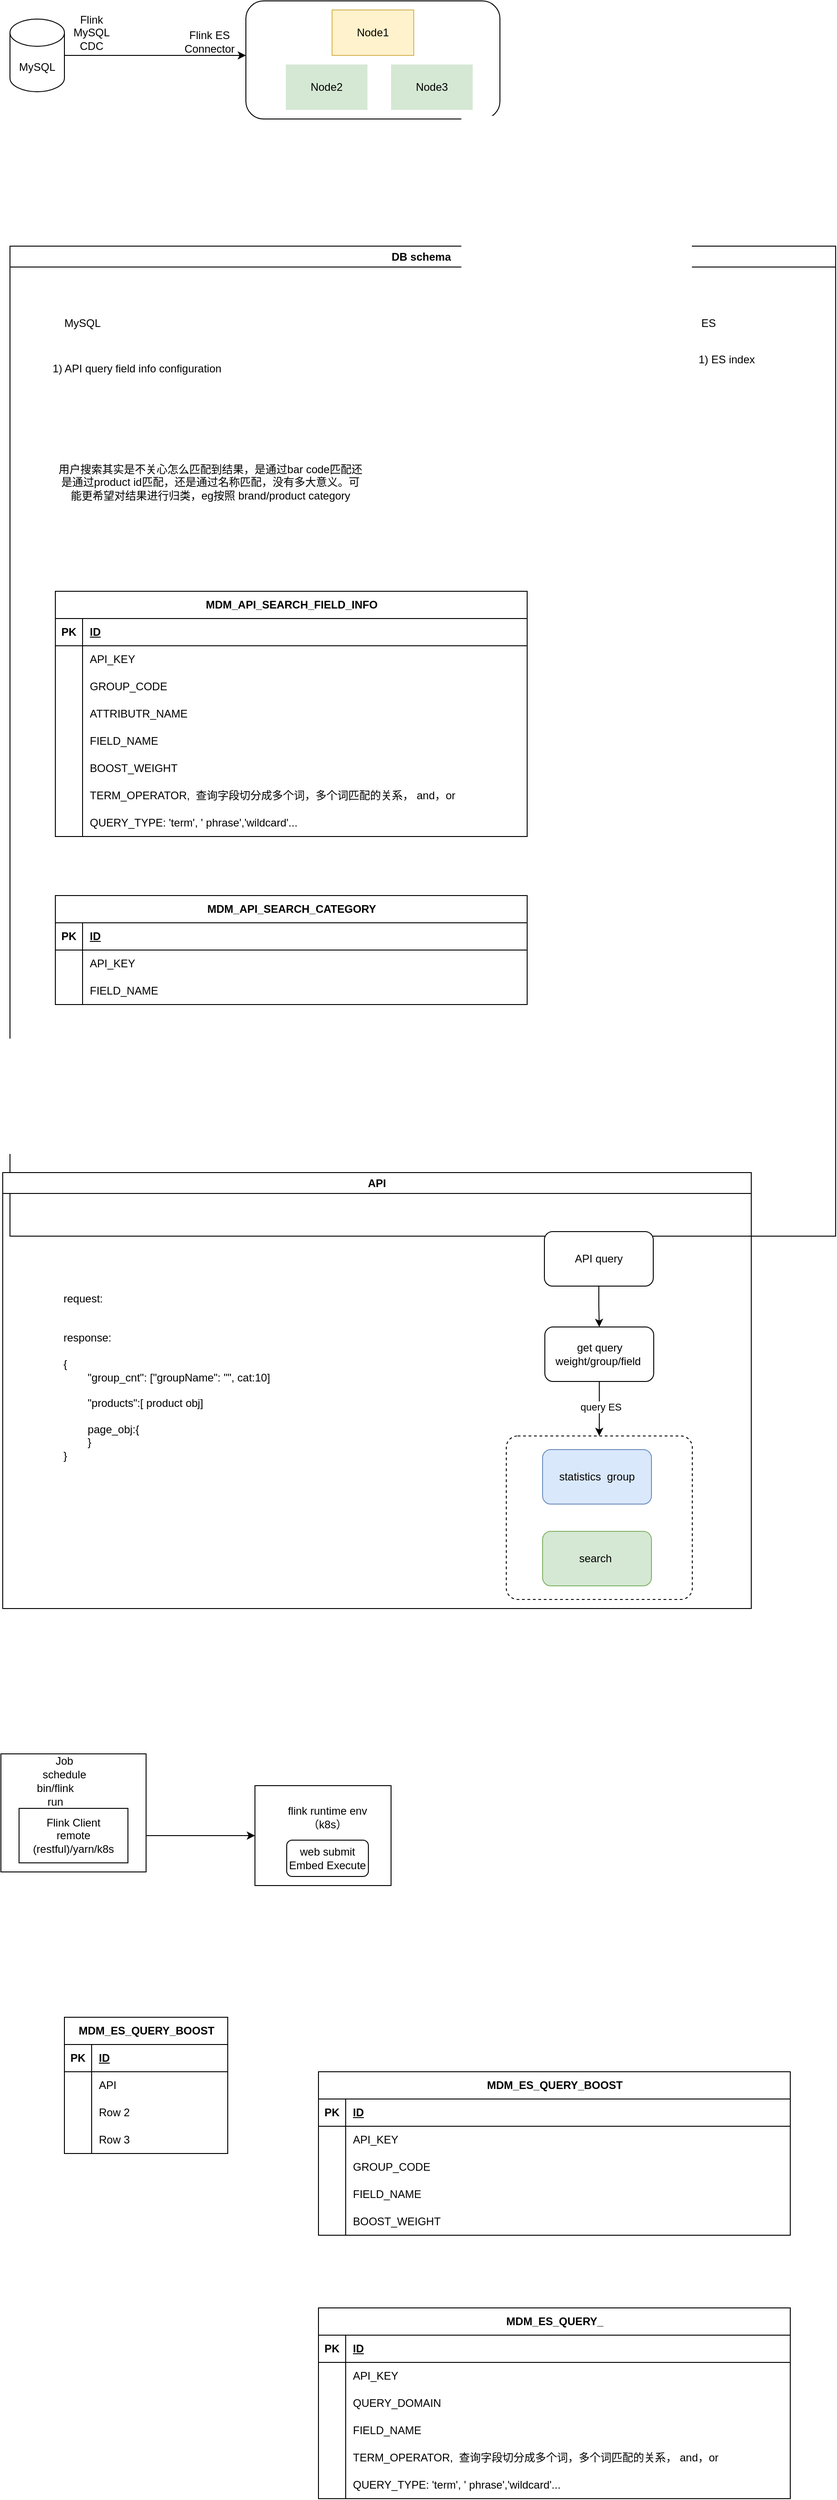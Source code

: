 <mxfile version="22.1.16" type="github">
  <diagram id="C5RBs43oDa-KdzZeNtuy" name="Page-1">
    <mxGraphModel dx="1026" dy="1953" grid="1" gridSize="10" guides="1" tooltips="1" connect="1" arrows="1" fold="1" page="1" pageScale="1" pageWidth="827" pageHeight="1169" math="0" shadow="0">
      <root>
        <mxCell id="WIyWlLk6GJQsqaUBKTNV-0" />
        <mxCell id="WIyWlLk6GJQsqaUBKTNV-1" parent="WIyWlLk6GJQsqaUBKTNV-0" />
        <mxCell id="gaQpJ8RURVUWGQbeZxwf-3" value="" style="edgeStyle=orthogonalEdgeStyle;rounded=0;orthogonalLoop=1;jettySize=auto;html=1;" parent="WIyWlLk6GJQsqaUBKTNV-1" source="gaQpJ8RURVUWGQbeZxwf-1" edge="1">
          <mxGeometry relative="1" as="geometry">
            <mxPoint x="270" y="-30" as="targetPoint" />
          </mxGeometry>
        </mxCell>
        <mxCell id="gaQpJ8RURVUWGQbeZxwf-1" value="MySQL" style="shape=cylinder3;whiteSpace=wrap;html=1;boundedLbl=1;backgroundOutline=1;size=15;" parent="WIyWlLk6GJQsqaUBKTNV-1" vertex="1">
          <mxGeometry x="10" y="-70" width="60" height="80" as="geometry" />
        </mxCell>
        <mxCell id="gaQpJ8RURVUWGQbeZxwf-4" value="Flink MySQL CDC" style="text;html=1;strokeColor=none;fillColor=none;align=center;verticalAlign=middle;whiteSpace=wrap;rounded=0;" parent="WIyWlLk6GJQsqaUBKTNV-1" vertex="1">
          <mxGeometry x="70" y="-70" width="60" height="30" as="geometry" />
        </mxCell>
        <mxCell id="gaQpJ8RURVUWGQbeZxwf-5" value="DB schema&amp;nbsp;" style="swimlane;whiteSpace=wrap;html=1;" parent="WIyWlLk6GJQsqaUBKTNV-1" vertex="1">
          <mxGeometry x="10" y="180" width="910" height="1090" as="geometry" />
        </mxCell>
        <mxCell id="gaQpJ8RURVUWGQbeZxwf-6" value="MySQL" style="text;html=1;strokeColor=none;fillColor=none;align=center;verticalAlign=middle;whiteSpace=wrap;rounded=0;" parent="gaQpJ8RURVUWGQbeZxwf-5" vertex="1">
          <mxGeometry x="50" y="70" width="60" height="30" as="geometry" />
        </mxCell>
        <mxCell id="gaQpJ8RURVUWGQbeZxwf-7" value="ES" style="text;html=1;strokeColor=none;fillColor=none;align=center;verticalAlign=middle;whiteSpace=wrap;rounded=0;" parent="gaQpJ8RURVUWGQbeZxwf-5" vertex="1">
          <mxGeometry x="740" y="70" width="60" height="30" as="geometry" />
        </mxCell>
        <mxCell id="gaQpJ8RURVUWGQbeZxwf-8" value="1) API query field info configuration" style="text;html=1;strokeColor=none;fillColor=none;align=center;verticalAlign=middle;whiteSpace=wrap;rounded=0;" parent="gaQpJ8RURVUWGQbeZxwf-5" vertex="1">
          <mxGeometry x="40" y="120" width="200" height="30" as="geometry" />
        </mxCell>
        <mxCell id="gaQpJ8RURVUWGQbeZxwf-10" value="MDM_API_SEARCH_FIELD_INFO" style="shape=table;startSize=30;container=1;collapsible=1;childLayout=tableLayout;fixedRows=1;rowLines=0;fontStyle=1;align=center;resizeLast=1;html=1;" parent="gaQpJ8RURVUWGQbeZxwf-5" vertex="1">
          <mxGeometry x="50" y="380" width="520" height="270" as="geometry" />
        </mxCell>
        <mxCell id="gaQpJ8RURVUWGQbeZxwf-11" value="" style="shape=tableRow;horizontal=0;startSize=0;swimlaneHead=0;swimlaneBody=0;fillColor=none;collapsible=0;dropTarget=0;points=[[0,0.5],[1,0.5]];portConstraint=eastwest;top=0;left=0;right=0;bottom=1;" parent="gaQpJ8RURVUWGQbeZxwf-10" vertex="1">
          <mxGeometry y="30" width="520" height="30" as="geometry" />
        </mxCell>
        <mxCell id="gaQpJ8RURVUWGQbeZxwf-12" value="PK" style="shape=partialRectangle;connectable=0;fillColor=none;top=0;left=0;bottom=0;right=0;fontStyle=1;overflow=hidden;whiteSpace=wrap;html=1;" parent="gaQpJ8RURVUWGQbeZxwf-11" vertex="1">
          <mxGeometry width="30" height="30" as="geometry">
            <mxRectangle width="30" height="30" as="alternateBounds" />
          </mxGeometry>
        </mxCell>
        <mxCell id="gaQpJ8RURVUWGQbeZxwf-13" value="ID" style="shape=partialRectangle;connectable=0;fillColor=none;top=0;left=0;bottom=0;right=0;align=left;spacingLeft=6;fontStyle=5;overflow=hidden;whiteSpace=wrap;html=1;" parent="gaQpJ8RURVUWGQbeZxwf-11" vertex="1">
          <mxGeometry x="30" width="490" height="30" as="geometry">
            <mxRectangle width="490" height="30" as="alternateBounds" />
          </mxGeometry>
        </mxCell>
        <mxCell id="gaQpJ8RURVUWGQbeZxwf-14" value="" style="shape=tableRow;horizontal=0;startSize=0;swimlaneHead=0;swimlaneBody=0;fillColor=none;collapsible=0;dropTarget=0;points=[[0,0.5],[1,0.5]];portConstraint=eastwest;top=0;left=0;right=0;bottom=0;" parent="gaQpJ8RURVUWGQbeZxwf-10" vertex="1">
          <mxGeometry y="60" width="520" height="30" as="geometry" />
        </mxCell>
        <mxCell id="gaQpJ8RURVUWGQbeZxwf-15" value="" style="shape=partialRectangle;connectable=0;fillColor=none;top=0;left=0;bottom=0;right=0;editable=1;overflow=hidden;whiteSpace=wrap;html=1;" parent="gaQpJ8RURVUWGQbeZxwf-14" vertex="1">
          <mxGeometry width="30" height="30" as="geometry">
            <mxRectangle width="30" height="30" as="alternateBounds" />
          </mxGeometry>
        </mxCell>
        <mxCell id="gaQpJ8RURVUWGQbeZxwf-16" value="API_KEY" style="shape=partialRectangle;connectable=0;fillColor=none;top=0;left=0;bottom=0;right=0;align=left;spacingLeft=6;overflow=hidden;whiteSpace=wrap;html=1;" parent="gaQpJ8RURVUWGQbeZxwf-14" vertex="1">
          <mxGeometry x="30" width="490" height="30" as="geometry">
            <mxRectangle width="490" height="30" as="alternateBounds" />
          </mxGeometry>
        </mxCell>
        <mxCell id="gaQpJ8RURVUWGQbeZxwf-17" value="" style="shape=tableRow;horizontal=0;startSize=0;swimlaneHead=0;swimlaneBody=0;fillColor=none;collapsible=0;dropTarget=0;points=[[0,0.5],[1,0.5]];portConstraint=eastwest;top=0;left=0;right=0;bottom=0;" parent="gaQpJ8RURVUWGQbeZxwf-10" vertex="1">
          <mxGeometry y="90" width="520" height="30" as="geometry" />
        </mxCell>
        <mxCell id="gaQpJ8RURVUWGQbeZxwf-18" value="" style="shape=partialRectangle;connectable=0;fillColor=none;top=0;left=0;bottom=0;right=0;editable=1;overflow=hidden;whiteSpace=wrap;html=1;" parent="gaQpJ8RURVUWGQbeZxwf-17" vertex="1">
          <mxGeometry width="30" height="30" as="geometry">
            <mxRectangle width="30" height="30" as="alternateBounds" />
          </mxGeometry>
        </mxCell>
        <mxCell id="gaQpJ8RURVUWGQbeZxwf-19" value="GROUP_CODE" style="shape=partialRectangle;connectable=0;fillColor=none;top=0;left=0;bottom=0;right=0;align=left;spacingLeft=6;overflow=hidden;whiteSpace=wrap;html=1;" parent="gaQpJ8RURVUWGQbeZxwf-17" vertex="1">
          <mxGeometry x="30" width="490" height="30" as="geometry">
            <mxRectangle width="490" height="30" as="alternateBounds" />
          </mxGeometry>
        </mxCell>
        <mxCell id="gaQpJ8RURVUWGQbeZxwf-20" value="" style="shape=tableRow;horizontal=0;startSize=0;swimlaneHead=0;swimlaneBody=0;fillColor=none;collapsible=0;dropTarget=0;points=[[0,0.5],[1,0.5]];portConstraint=eastwest;top=0;left=0;right=0;bottom=0;" parent="gaQpJ8RURVUWGQbeZxwf-10" vertex="1">
          <mxGeometry y="120" width="520" height="30" as="geometry" />
        </mxCell>
        <mxCell id="gaQpJ8RURVUWGQbeZxwf-21" value="" style="shape=partialRectangle;connectable=0;fillColor=none;top=0;left=0;bottom=0;right=0;editable=1;overflow=hidden;whiteSpace=wrap;html=1;" parent="gaQpJ8RURVUWGQbeZxwf-20" vertex="1">
          <mxGeometry width="30" height="30" as="geometry">
            <mxRectangle width="30" height="30" as="alternateBounds" />
          </mxGeometry>
        </mxCell>
        <mxCell id="gaQpJ8RURVUWGQbeZxwf-22" value="ATTRIBUTR_NAME" style="shape=partialRectangle;connectable=0;fillColor=none;top=0;left=0;bottom=0;right=0;align=left;spacingLeft=6;overflow=hidden;whiteSpace=wrap;html=1;" parent="gaQpJ8RURVUWGQbeZxwf-20" vertex="1">
          <mxGeometry x="30" width="490" height="30" as="geometry">
            <mxRectangle width="490" height="30" as="alternateBounds" />
          </mxGeometry>
        </mxCell>
        <mxCell id="gaQpJ8RURVUWGQbeZxwf-28" value="" style="shape=tableRow;horizontal=0;startSize=0;swimlaneHead=0;swimlaneBody=0;fillColor=none;collapsible=0;dropTarget=0;points=[[0,0.5],[1,0.5]];portConstraint=eastwest;top=0;left=0;right=0;bottom=0;" parent="gaQpJ8RURVUWGQbeZxwf-10" vertex="1">
          <mxGeometry y="150" width="520" height="30" as="geometry" />
        </mxCell>
        <mxCell id="gaQpJ8RURVUWGQbeZxwf-29" value="" style="shape=partialRectangle;connectable=0;fillColor=none;top=0;left=0;bottom=0;right=0;editable=1;overflow=hidden;whiteSpace=wrap;html=1;" parent="gaQpJ8RURVUWGQbeZxwf-28" vertex="1">
          <mxGeometry width="30" height="30" as="geometry">
            <mxRectangle width="30" height="30" as="alternateBounds" />
          </mxGeometry>
        </mxCell>
        <mxCell id="gaQpJ8RURVUWGQbeZxwf-30" value="FIELD_NAME" style="shape=partialRectangle;connectable=0;fillColor=none;top=0;left=0;bottom=0;right=0;align=left;spacingLeft=6;overflow=hidden;whiteSpace=wrap;html=1;" parent="gaQpJ8RURVUWGQbeZxwf-28" vertex="1">
          <mxGeometry x="30" width="490" height="30" as="geometry">
            <mxRectangle width="490" height="30" as="alternateBounds" />
          </mxGeometry>
        </mxCell>
        <mxCell id="gaQpJ8RURVUWGQbeZxwf-31" value="" style="shape=tableRow;horizontal=0;startSize=0;swimlaneHead=0;swimlaneBody=0;fillColor=none;collapsible=0;dropTarget=0;points=[[0,0.5],[1,0.5]];portConstraint=eastwest;top=0;left=0;right=0;bottom=0;" parent="gaQpJ8RURVUWGQbeZxwf-10" vertex="1">
          <mxGeometry y="180" width="520" height="30" as="geometry" />
        </mxCell>
        <mxCell id="gaQpJ8RURVUWGQbeZxwf-32" value="" style="shape=partialRectangle;connectable=0;fillColor=none;top=0;left=0;bottom=0;right=0;editable=1;overflow=hidden;whiteSpace=wrap;html=1;" parent="gaQpJ8RURVUWGQbeZxwf-31" vertex="1">
          <mxGeometry width="30" height="30" as="geometry">
            <mxRectangle width="30" height="30" as="alternateBounds" />
          </mxGeometry>
        </mxCell>
        <mxCell id="gaQpJ8RURVUWGQbeZxwf-33" value="BOOST_WEIGHT" style="shape=partialRectangle;connectable=0;fillColor=none;top=0;left=0;bottom=0;right=0;align=left;spacingLeft=6;overflow=hidden;whiteSpace=wrap;html=1;" parent="gaQpJ8RURVUWGQbeZxwf-31" vertex="1">
          <mxGeometry x="30" width="490" height="30" as="geometry">
            <mxRectangle width="490" height="30" as="alternateBounds" />
          </mxGeometry>
        </mxCell>
        <mxCell id="gaQpJ8RURVUWGQbeZxwf-34" value="" style="shape=tableRow;horizontal=0;startSize=0;swimlaneHead=0;swimlaneBody=0;fillColor=none;collapsible=0;dropTarget=0;points=[[0,0.5],[1,0.5]];portConstraint=eastwest;top=0;left=0;right=0;bottom=0;" parent="gaQpJ8RURVUWGQbeZxwf-10" vertex="1">
          <mxGeometry y="210" width="520" height="30" as="geometry" />
        </mxCell>
        <mxCell id="gaQpJ8RURVUWGQbeZxwf-35" value="" style="shape=partialRectangle;connectable=0;fillColor=none;top=0;left=0;bottom=0;right=0;editable=1;overflow=hidden;whiteSpace=wrap;html=1;" parent="gaQpJ8RURVUWGQbeZxwf-34" vertex="1">
          <mxGeometry width="30" height="30" as="geometry">
            <mxRectangle width="30" height="30" as="alternateBounds" />
          </mxGeometry>
        </mxCell>
        <mxCell id="gaQpJ8RURVUWGQbeZxwf-36" value="TERM_OPERATOR, &amp;nbsp;查询字段切分成多个词，多个词匹配的关系， and，or" style="shape=partialRectangle;connectable=0;fillColor=none;top=0;left=0;bottom=0;right=0;align=left;spacingLeft=6;overflow=hidden;whiteSpace=wrap;html=1;" parent="gaQpJ8RURVUWGQbeZxwf-34" vertex="1">
          <mxGeometry x="30" width="490" height="30" as="geometry">
            <mxRectangle width="490" height="30" as="alternateBounds" />
          </mxGeometry>
        </mxCell>
        <mxCell id="gaQpJ8RURVUWGQbeZxwf-37" value="" style="shape=tableRow;horizontal=0;startSize=0;swimlaneHead=0;swimlaneBody=0;fillColor=none;collapsible=0;dropTarget=0;points=[[0,0.5],[1,0.5]];portConstraint=eastwest;top=0;left=0;right=0;bottom=0;" parent="gaQpJ8RURVUWGQbeZxwf-10" vertex="1">
          <mxGeometry y="240" width="520" height="30" as="geometry" />
        </mxCell>
        <mxCell id="gaQpJ8RURVUWGQbeZxwf-38" value="" style="shape=partialRectangle;connectable=0;fillColor=none;top=0;left=0;bottom=0;right=0;editable=1;overflow=hidden;whiteSpace=wrap;html=1;" parent="gaQpJ8RURVUWGQbeZxwf-37" vertex="1">
          <mxGeometry width="30" height="30" as="geometry">
            <mxRectangle width="30" height="30" as="alternateBounds" />
          </mxGeometry>
        </mxCell>
        <mxCell id="gaQpJ8RURVUWGQbeZxwf-39" value="QUERY_TYPE: &#39;term&#39;, &#39; phrase&#39;,&#39;wildcard&#39;..." style="shape=partialRectangle;connectable=0;fillColor=none;top=0;left=0;bottom=0;right=0;align=left;spacingLeft=6;overflow=hidden;whiteSpace=wrap;html=1;" parent="gaQpJ8RURVUWGQbeZxwf-37" vertex="1">
          <mxGeometry x="30" width="490" height="30" as="geometry">
            <mxRectangle width="490" height="30" as="alternateBounds" />
          </mxGeometry>
        </mxCell>
        <mxCell id="gaQpJ8RURVUWGQbeZxwf-76" value="1) ES index" style="text;html=1;strokeColor=none;fillColor=none;align=center;verticalAlign=middle;whiteSpace=wrap;rounded=0;" parent="gaQpJ8RURVUWGQbeZxwf-5" vertex="1">
          <mxGeometry x="690" y="110" width="200" height="30" as="geometry" />
        </mxCell>
        <mxCell id="gaQpJ8RURVUWGQbeZxwf-86" value="MDM_API_SEARCH_CATEGORY" style="shape=table;startSize=30;container=1;collapsible=1;childLayout=tableLayout;fixedRows=1;rowLines=0;fontStyle=1;align=center;resizeLast=1;html=1;" parent="gaQpJ8RURVUWGQbeZxwf-5" vertex="1">
          <mxGeometry x="50" y="715" width="520" height="120" as="geometry" />
        </mxCell>
        <mxCell id="gaQpJ8RURVUWGQbeZxwf-87" value="" style="shape=tableRow;horizontal=0;startSize=0;swimlaneHead=0;swimlaneBody=0;fillColor=none;collapsible=0;dropTarget=0;points=[[0,0.5],[1,0.5]];portConstraint=eastwest;top=0;left=0;right=0;bottom=1;" parent="gaQpJ8RURVUWGQbeZxwf-86" vertex="1">
          <mxGeometry y="30" width="520" height="30" as="geometry" />
        </mxCell>
        <mxCell id="gaQpJ8RURVUWGQbeZxwf-88" value="PK" style="shape=partialRectangle;connectable=0;fillColor=none;top=0;left=0;bottom=0;right=0;fontStyle=1;overflow=hidden;whiteSpace=wrap;html=1;" parent="gaQpJ8RURVUWGQbeZxwf-87" vertex="1">
          <mxGeometry width="30" height="30" as="geometry">
            <mxRectangle width="30" height="30" as="alternateBounds" />
          </mxGeometry>
        </mxCell>
        <mxCell id="gaQpJ8RURVUWGQbeZxwf-89" value="ID" style="shape=partialRectangle;connectable=0;fillColor=none;top=0;left=0;bottom=0;right=0;align=left;spacingLeft=6;fontStyle=5;overflow=hidden;whiteSpace=wrap;html=1;" parent="gaQpJ8RURVUWGQbeZxwf-87" vertex="1">
          <mxGeometry x="30" width="490" height="30" as="geometry">
            <mxRectangle width="490" height="30" as="alternateBounds" />
          </mxGeometry>
        </mxCell>
        <mxCell id="gaQpJ8RURVUWGQbeZxwf-90" value="" style="shape=tableRow;horizontal=0;startSize=0;swimlaneHead=0;swimlaneBody=0;fillColor=none;collapsible=0;dropTarget=0;points=[[0,0.5],[1,0.5]];portConstraint=eastwest;top=0;left=0;right=0;bottom=0;" parent="gaQpJ8RURVUWGQbeZxwf-86" vertex="1">
          <mxGeometry y="60" width="520" height="30" as="geometry" />
        </mxCell>
        <mxCell id="gaQpJ8RURVUWGQbeZxwf-91" value="" style="shape=partialRectangle;connectable=0;fillColor=none;top=0;left=0;bottom=0;right=0;editable=1;overflow=hidden;whiteSpace=wrap;html=1;" parent="gaQpJ8RURVUWGQbeZxwf-90" vertex="1">
          <mxGeometry width="30" height="30" as="geometry">
            <mxRectangle width="30" height="30" as="alternateBounds" />
          </mxGeometry>
        </mxCell>
        <mxCell id="gaQpJ8RURVUWGQbeZxwf-92" value="API_KEY" style="shape=partialRectangle;connectable=0;fillColor=none;top=0;left=0;bottom=0;right=0;align=left;spacingLeft=6;overflow=hidden;whiteSpace=wrap;html=1;" parent="gaQpJ8RURVUWGQbeZxwf-90" vertex="1">
          <mxGeometry x="30" width="490" height="30" as="geometry">
            <mxRectangle width="490" height="30" as="alternateBounds" />
          </mxGeometry>
        </mxCell>
        <mxCell id="gaQpJ8RURVUWGQbeZxwf-99" value="" style="shape=tableRow;horizontal=0;startSize=0;swimlaneHead=0;swimlaneBody=0;fillColor=none;collapsible=0;dropTarget=0;points=[[0,0.5],[1,0.5]];portConstraint=eastwest;top=0;left=0;right=0;bottom=0;" parent="gaQpJ8RURVUWGQbeZxwf-86" vertex="1">
          <mxGeometry y="90" width="520" height="30" as="geometry" />
        </mxCell>
        <mxCell id="gaQpJ8RURVUWGQbeZxwf-100" value="" style="shape=partialRectangle;connectable=0;fillColor=none;top=0;left=0;bottom=0;right=0;editable=1;overflow=hidden;whiteSpace=wrap;html=1;" parent="gaQpJ8RURVUWGQbeZxwf-99" vertex="1">
          <mxGeometry width="30" height="30" as="geometry">
            <mxRectangle width="30" height="30" as="alternateBounds" />
          </mxGeometry>
        </mxCell>
        <mxCell id="gaQpJ8RURVUWGQbeZxwf-101" value="FIELD_NAME" style="shape=partialRectangle;connectable=0;fillColor=none;top=0;left=0;bottom=0;right=0;align=left;spacingLeft=6;overflow=hidden;whiteSpace=wrap;html=1;" parent="gaQpJ8RURVUWGQbeZxwf-99" vertex="1">
          <mxGeometry x="30" width="490" height="30" as="geometry">
            <mxRectangle width="490" height="30" as="alternateBounds" />
          </mxGeometry>
        </mxCell>
        <mxCell id="gaQpJ8RURVUWGQbeZxwf-111" value="用户搜索其实是不关心怎么匹配到结果，是通过bar code匹配还是通过product id匹配，还是通过名称匹配，没有多大意义。可能更希望对结果进行归类，eg按照 brand/product category" style="text;html=1;strokeColor=none;fillColor=none;align=center;verticalAlign=middle;whiteSpace=wrap;rounded=0;" parent="gaQpJ8RURVUWGQbeZxwf-5" vertex="1">
          <mxGeometry x="50" y="230" width="342" height="60" as="geometry" />
        </mxCell>
        <mxCell id="gaQpJ8RURVUWGQbeZxwf-40" value="Flink ES Connector" style="text;html=1;strokeColor=none;fillColor=none;align=center;verticalAlign=middle;whiteSpace=wrap;rounded=0;" parent="WIyWlLk6GJQsqaUBKTNV-1" vertex="1">
          <mxGeometry x="200" y="-60" width="60" height="30" as="geometry" />
        </mxCell>
        <mxCell id="gaQpJ8RURVUWGQbeZxwf-71" value="" style="rounded=1;whiteSpace=wrap;html=1;" parent="WIyWlLk6GJQsqaUBKTNV-1" vertex="1">
          <mxGeometry x="270" y="-90" width="280" height="130" as="geometry" />
        </mxCell>
        <mxCell id="gaQpJ8RURVUWGQbeZxwf-72" value="Node1" style="rounded=0;whiteSpace=wrap;html=1;fillColor=#fff2cc;strokeColor=#d6b656;" parent="WIyWlLk6GJQsqaUBKTNV-1" vertex="1">
          <mxGeometry x="365" y="-80" width="90" height="50" as="geometry" />
        </mxCell>
        <mxCell id="gaQpJ8RURVUWGQbeZxwf-73" value="Node2" style="rounded=0;whiteSpace=wrap;html=1;fillColor=#d5e8d4;strokeColor=none;" parent="WIyWlLk6GJQsqaUBKTNV-1" vertex="1">
          <mxGeometry x="314" y="-20" width="90" height="50" as="geometry" />
        </mxCell>
        <mxCell id="gaQpJ8RURVUWGQbeZxwf-74" value="Node3" style="rounded=0;whiteSpace=wrap;html=1;fillColor=#d5e8d4;strokeColor=none;" parent="WIyWlLk6GJQsqaUBKTNV-1" vertex="1">
          <mxGeometry x="430" y="-20" width="90" height="50" as="geometry" />
        </mxCell>
        <mxCell id="gaQpJ8RURVUWGQbeZxwf-41" value="API" style="swimlane;whiteSpace=wrap;html=1;" parent="WIyWlLk6GJQsqaUBKTNV-1" vertex="1">
          <mxGeometry x="2" y="1200" width="825" height="480" as="geometry" />
        </mxCell>
        <mxCell id="gaQpJ8RURVUWGQbeZxwf-70" value="&lt;div style=&quot;&quot;&gt;&lt;br&gt;&lt;/div&gt;&lt;div style=&quot;&quot;&gt;request:&lt;/div&gt;&lt;div style=&quot;&quot;&gt;&lt;br&gt;&lt;/div&gt;&lt;div style=&quot;&quot;&gt;&lt;br&gt;&lt;/div&gt;&lt;div style=&quot;&quot;&gt;response:&lt;/div&gt;&lt;div style=&quot;&quot;&gt;&lt;br&gt;&lt;/div&gt;&lt;div style=&quot;&quot;&gt;{&lt;/div&gt;&lt;div style=&quot;&quot;&gt;&lt;span style=&quot;white-space: pre;&quot;&gt;&#x9;&quot;group_cnt&quot;: [&quot;groupName&quot;: &quot;&quot;, cat:10]&lt;/span&gt;&lt;/div&gt;&lt;div style=&quot;&quot;&gt;&lt;br&gt;&lt;/div&gt;&lt;div style=&quot;&quot;&gt;&lt;span style=&quot;white-space: pre;&quot;&gt;&#x9;&quot;products&quot;:[ product obj]&lt;/span&gt;&lt;/div&gt;&lt;div style=&quot;&quot;&gt;&lt;span style=&quot;white-space: pre;&quot;&gt;&lt;br&gt;&lt;/span&gt;&lt;/div&gt;&lt;div style=&quot;&quot;&gt;&lt;span style=&quot;white-space: pre;&quot;&gt;&lt;span style=&quot;white-space: pre;&quot;&gt;&#x9;page_obj:{&lt;/span&gt;&lt;/span&gt;&lt;/div&gt;&lt;div style=&quot;&quot;&gt;&lt;span style=&quot;white-space: pre;&quot;&gt;&lt;span style=&quot;white-space: pre;&quot;&gt;&lt;span style=&quot;white-space: pre;&quot;&gt;&#x9;&lt;/span&gt;}&lt;/span&gt;&lt;br&gt;&lt;/span&gt;&lt;/div&gt;&lt;div style=&quot;&quot;&gt;}&lt;/div&gt;" style="text;html=1;strokeColor=none;fillColor=none;align=left;verticalAlign=middle;whiteSpace=wrap;rounded=0;" parent="gaQpJ8RURVUWGQbeZxwf-41" vertex="1">
          <mxGeometry x="65" y="115" width="355" height="205" as="geometry" />
        </mxCell>
        <mxCell id="gaQpJ8RURVUWGQbeZxwf-83" style="edgeStyle=orthogonalEdgeStyle;rounded=0;orthogonalLoop=1;jettySize=auto;html=1;" parent="gaQpJ8RURVUWGQbeZxwf-41" source="gaQpJ8RURVUWGQbeZxwf-77" target="gaQpJ8RURVUWGQbeZxwf-78" edge="1">
          <mxGeometry relative="1" as="geometry" />
        </mxCell>
        <mxCell id="gaQpJ8RURVUWGQbeZxwf-77" value="API query" style="rounded=1;whiteSpace=wrap;html=1;" parent="gaQpJ8RURVUWGQbeZxwf-41" vertex="1">
          <mxGeometry x="597" y="65" width="120" height="60" as="geometry" />
        </mxCell>
        <mxCell id="gaQpJ8RURVUWGQbeZxwf-82" style="edgeStyle=orthogonalEdgeStyle;rounded=0;orthogonalLoop=1;jettySize=auto;html=1;entryX=0.5;entryY=0;entryDx=0;entryDy=0;" parent="gaQpJ8RURVUWGQbeZxwf-41" source="gaQpJ8RURVUWGQbeZxwf-78" target="gaQpJ8RURVUWGQbeZxwf-81" edge="1">
          <mxGeometry relative="1" as="geometry" />
        </mxCell>
        <mxCell id="gaQpJ8RURVUWGQbeZxwf-84" value="query ES" style="edgeLabel;html=1;align=center;verticalAlign=middle;resizable=0;points=[];" parent="gaQpJ8RURVUWGQbeZxwf-82" vertex="1" connectable="0">
          <mxGeometry x="-0.067" y="1" relative="1" as="geometry">
            <mxPoint as="offset" />
          </mxGeometry>
        </mxCell>
        <mxCell id="gaQpJ8RURVUWGQbeZxwf-78" value="get query weight/group/field&amp;nbsp;" style="rounded=1;whiteSpace=wrap;html=1;" parent="gaQpJ8RURVUWGQbeZxwf-41" vertex="1">
          <mxGeometry x="597.5" y="170" width="120" height="60" as="geometry" />
        </mxCell>
        <mxCell id="gaQpJ8RURVUWGQbeZxwf-81" value="" style="rounded=1;whiteSpace=wrap;html=1;dashed=1;arcSize=7;" parent="gaQpJ8RURVUWGQbeZxwf-41" vertex="1">
          <mxGeometry x="555" y="290" width="205" height="180" as="geometry" />
        </mxCell>
        <mxCell id="gaQpJ8RURVUWGQbeZxwf-79" value="statistics &amp;nbsp;group" style="rounded=1;whiteSpace=wrap;html=1;fillColor=#dae8fc;strokeColor=#6c8ebf;" parent="gaQpJ8RURVUWGQbeZxwf-41" vertex="1">
          <mxGeometry x="595" y="305" width="120" height="60" as="geometry" />
        </mxCell>
        <mxCell id="gaQpJ8RURVUWGQbeZxwf-80" value="search&amp;nbsp;" style="rounded=1;whiteSpace=wrap;html=1;fillColor=#d5e8d4;strokeColor=#82b366;" parent="gaQpJ8RURVUWGQbeZxwf-41" vertex="1">
          <mxGeometry x="595" y="395" width="120" height="60" as="geometry" />
        </mxCell>
        <mxCell id="gaQpJ8RURVUWGQbeZxwf-112" value="" style="rounded=0;whiteSpace=wrap;html=1;" parent="WIyWlLk6GJQsqaUBKTNV-1" vertex="1">
          <mxGeometry x="280" y="1875" width="150" height="110" as="geometry" />
        </mxCell>
        <mxCell id="gaQpJ8RURVUWGQbeZxwf-114" value="flink runtime env&lt;br style=&quot;border-color: var(--border-color);&quot;&gt;（k8s）" style="text;html=1;strokeColor=none;fillColor=none;align=center;verticalAlign=middle;whiteSpace=wrap;rounded=0;" parent="WIyWlLk6GJQsqaUBKTNV-1" vertex="1">
          <mxGeometry x="310" y="1895" width="100" height="30" as="geometry" />
        </mxCell>
        <mxCell id="gaQpJ8RURVUWGQbeZxwf-115" value="web submit&lt;br&gt;Embed Execute" style="rounded=1;whiteSpace=wrap;html=1;" parent="WIyWlLk6GJQsqaUBKTNV-1" vertex="1">
          <mxGeometry x="315" y="1935" width="90" height="40" as="geometry" />
        </mxCell>
        <mxCell id="gaQpJ8RURVUWGQbeZxwf-117" style="edgeStyle=orthogonalEdgeStyle;rounded=0;orthogonalLoop=1;jettySize=auto;html=1;entryX=0;entryY=0.5;entryDx=0;entryDy=0;" parent="WIyWlLk6GJQsqaUBKTNV-1" source="gaQpJ8RURVUWGQbeZxwf-116" target="gaQpJ8RURVUWGQbeZxwf-112" edge="1">
          <mxGeometry relative="1" as="geometry" />
        </mxCell>
        <mxCell id="gaQpJ8RURVUWGQbeZxwf-118" value="" style="rounded=0;whiteSpace=wrap;html=1;" parent="WIyWlLk6GJQsqaUBKTNV-1" vertex="1">
          <mxGeometry y="1840" width="160" height="130" as="geometry" />
        </mxCell>
        <mxCell id="gaQpJ8RURVUWGQbeZxwf-116" value="Flink Client&lt;br&gt;remote (restful)/yarn/k8s" style="rounded=0;whiteSpace=wrap;html=1;" parent="WIyWlLk6GJQsqaUBKTNV-1" vertex="1">
          <mxGeometry x="20" y="1900" width="120" height="60" as="geometry" />
        </mxCell>
        <mxCell id="gaQpJ8RURVUWGQbeZxwf-119" value="Job schedule" style="text;html=1;strokeColor=none;fillColor=none;align=center;verticalAlign=middle;whiteSpace=wrap;rounded=0;" parent="WIyWlLk6GJQsqaUBKTNV-1" vertex="1">
          <mxGeometry x="40" y="1840" width="60" height="30" as="geometry" />
        </mxCell>
        <mxCell id="gaQpJ8RURVUWGQbeZxwf-120" value="bin/flink run" style="text;html=1;strokeColor=none;fillColor=none;align=center;verticalAlign=middle;whiteSpace=wrap;rounded=0;" parent="WIyWlLk6GJQsqaUBKTNV-1" vertex="1">
          <mxGeometry x="30" y="1870" width="60" height="30" as="geometry" />
        </mxCell>
        <mxCell id="zjZ0zZfOMLeWzJJjpJvR-0" value="MDM_ES_QUERY_BOOST" style="shape=table;startSize=30;container=1;collapsible=1;childLayout=tableLayout;fixedRows=1;rowLines=0;fontStyle=1;align=center;resizeLast=1;html=1;" vertex="1" parent="WIyWlLk6GJQsqaUBKTNV-1">
          <mxGeometry x="70" y="2130" width="180" height="150" as="geometry" />
        </mxCell>
        <mxCell id="zjZ0zZfOMLeWzJJjpJvR-1" value="" style="shape=tableRow;horizontal=0;startSize=0;swimlaneHead=0;swimlaneBody=0;fillColor=none;collapsible=0;dropTarget=0;points=[[0,0.5],[1,0.5]];portConstraint=eastwest;top=0;left=0;right=0;bottom=1;" vertex="1" parent="zjZ0zZfOMLeWzJJjpJvR-0">
          <mxGeometry y="30" width="180" height="30" as="geometry" />
        </mxCell>
        <mxCell id="zjZ0zZfOMLeWzJJjpJvR-2" value="PK" style="shape=partialRectangle;connectable=0;fillColor=none;top=0;left=0;bottom=0;right=0;fontStyle=1;overflow=hidden;whiteSpace=wrap;html=1;" vertex="1" parent="zjZ0zZfOMLeWzJJjpJvR-1">
          <mxGeometry width="30" height="30" as="geometry">
            <mxRectangle width="30" height="30" as="alternateBounds" />
          </mxGeometry>
        </mxCell>
        <mxCell id="zjZ0zZfOMLeWzJJjpJvR-3" value="ID" style="shape=partialRectangle;connectable=0;fillColor=none;top=0;left=0;bottom=0;right=0;align=left;spacingLeft=6;fontStyle=5;overflow=hidden;whiteSpace=wrap;html=1;" vertex="1" parent="zjZ0zZfOMLeWzJJjpJvR-1">
          <mxGeometry x="30" width="150" height="30" as="geometry">
            <mxRectangle width="150" height="30" as="alternateBounds" />
          </mxGeometry>
        </mxCell>
        <mxCell id="zjZ0zZfOMLeWzJJjpJvR-4" value="" style="shape=tableRow;horizontal=0;startSize=0;swimlaneHead=0;swimlaneBody=0;fillColor=none;collapsible=0;dropTarget=0;points=[[0,0.5],[1,0.5]];portConstraint=eastwest;top=0;left=0;right=0;bottom=0;" vertex="1" parent="zjZ0zZfOMLeWzJJjpJvR-0">
          <mxGeometry y="60" width="180" height="30" as="geometry" />
        </mxCell>
        <mxCell id="zjZ0zZfOMLeWzJJjpJvR-5" value="" style="shape=partialRectangle;connectable=0;fillColor=none;top=0;left=0;bottom=0;right=0;editable=1;overflow=hidden;whiteSpace=wrap;html=1;" vertex="1" parent="zjZ0zZfOMLeWzJJjpJvR-4">
          <mxGeometry width="30" height="30" as="geometry">
            <mxRectangle width="30" height="30" as="alternateBounds" />
          </mxGeometry>
        </mxCell>
        <mxCell id="zjZ0zZfOMLeWzJJjpJvR-6" value="API&lt;span style=&quot;white-space: pre;&quot;&gt;&#x9;&lt;/span&gt;" style="shape=partialRectangle;connectable=0;fillColor=none;top=0;left=0;bottom=0;right=0;align=left;spacingLeft=6;overflow=hidden;whiteSpace=wrap;html=1;" vertex="1" parent="zjZ0zZfOMLeWzJJjpJvR-4">
          <mxGeometry x="30" width="150" height="30" as="geometry">
            <mxRectangle width="150" height="30" as="alternateBounds" />
          </mxGeometry>
        </mxCell>
        <mxCell id="zjZ0zZfOMLeWzJJjpJvR-7" value="" style="shape=tableRow;horizontal=0;startSize=0;swimlaneHead=0;swimlaneBody=0;fillColor=none;collapsible=0;dropTarget=0;points=[[0,0.5],[1,0.5]];portConstraint=eastwest;top=0;left=0;right=0;bottom=0;" vertex="1" parent="zjZ0zZfOMLeWzJJjpJvR-0">
          <mxGeometry y="90" width="180" height="30" as="geometry" />
        </mxCell>
        <mxCell id="zjZ0zZfOMLeWzJJjpJvR-8" value="" style="shape=partialRectangle;connectable=0;fillColor=none;top=0;left=0;bottom=0;right=0;editable=1;overflow=hidden;whiteSpace=wrap;html=1;" vertex="1" parent="zjZ0zZfOMLeWzJJjpJvR-7">
          <mxGeometry width="30" height="30" as="geometry">
            <mxRectangle width="30" height="30" as="alternateBounds" />
          </mxGeometry>
        </mxCell>
        <mxCell id="zjZ0zZfOMLeWzJJjpJvR-9" value="Row 2" style="shape=partialRectangle;connectable=0;fillColor=none;top=0;left=0;bottom=0;right=0;align=left;spacingLeft=6;overflow=hidden;whiteSpace=wrap;html=1;" vertex="1" parent="zjZ0zZfOMLeWzJJjpJvR-7">
          <mxGeometry x="30" width="150" height="30" as="geometry">
            <mxRectangle width="150" height="30" as="alternateBounds" />
          </mxGeometry>
        </mxCell>
        <mxCell id="zjZ0zZfOMLeWzJJjpJvR-10" value="" style="shape=tableRow;horizontal=0;startSize=0;swimlaneHead=0;swimlaneBody=0;fillColor=none;collapsible=0;dropTarget=0;points=[[0,0.5],[1,0.5]];portConstraint=eastwest;top=0;left=0;right=0;bottom=0;" vertex="1" parent="zjZ0zZfOMLeWzJJjpJvR-0">
          <mxGeometry y="120" width="180" height="30" as="geometry" />
        </mxCell>
        <mxCell id="zjZ0zZfOMLeWzJJjpJvR-11" value="" style="shape=partialRectangle;connectable=0;fillColor=none;top=0;left=0;bottom=0;right=0;editable=1;overflow=hidden;whiteSpace=wrap;html=1;" vertex="1" parent="zjZ0zZfOMLeWzJJjpJvR-10">
          <mxGeometry width="30" height="30" as="geometry">
            <mxRectangle width="30" height="30" as="alternateBounds" />
          </mxGeometry>
        </mxCell>
        <mxCell id="zjZ0zZfOMLeWzJJjpJvR-12" value="Row 3" style="shape=partialRectangle;connectable=0;fillColor=none;top=0;left=0;bottom=0;right=0;align=left;spacingLeft=6;overflow=hidden;whiteSpace=wrap;html=1;" vertex="1" parent="zjZ0zZfOMLeWzJJjpJvR-10">
          <mxGeometry x="30" width="150" height="30" as="geometry">
            <mxRectangle width="150" height="30" as="alternateBounds" />
          </mxGeometry>
        </mxCell>
        <mxCell id="zjZ0zZfOMLeWzJJjpJvR-38" value="MDM_ES_QUERY_BOOST" style="shape=table;startSize=30;container=1;collapsible=1;childLayout=tableLayout;fixedRows=1;rowLines=0;fontStyle=1;align=center;resizeLast=1;html=1;" vertex="1" parent="WIyWlLk6GJQsqaUBKTNV-1">
          <mxGeometry x="350" y="2190" width="520" height="180" as="geometry" />
        </mxCell>
        <mxCell id="zjZ0zZfOMLeWzJJjpJvR-39" value="" style="shape=tableRow;horizontal=0;startSize=0;swimlaneHead=0;swimlaneBody=0;fillColor=none;collapsible=0;dropTarget=0;points=[[0,0.5],[1,0.5]];portConstraint=eastwest;top=0;left=0;right=0;bottom=1;" vertex="1" parent="zjZ0zZfOMLeWzJJjpJvR-38">
          <mxGeometry y="30" width="520" height="30" as="geometry" />
        </mxCell>
        <mxCell id="zjZ0zZfOMLeWzJJjpJvR-40" value="PK" style="shape=partialRectangle;connectable=0;fillColor=none;top=0;left=0;bottom=0;right=0;fontStyle=1;overflow=hidden;whiteSpace=wrap;html=1;" vertex="1" parent="zjZ0zZfOMLeWzJJjpJvR-39">
          <mxGeometry width="30" height="30" as="geometry">
            <mxRectangle width="30" height="30" as="alternateBounds" />
          </mxGeometry>
        </mxCell>
        <mxCell id="zjZ0zZfOMLeWzJJjpJvR-41" value="ID" style="shape=partialRectangle;connectable=0;fillColor=none;top=0;left=0;bottom=0;right=0;align=left;spacingLeft=6;fontStyle=5;overflow=hidden;whiteSpace=wrap;html=1;" vertex="1" parent="zjZ0zZfOMLeWzJJjpJvR-39">
          <mxGeometry x="30" width="490" height="30" as="geometry">
            <mxRectangle width="490" height="30" as="alternateBounds" />
          </mxGeometry>
        </mxCell>
        <mxCell id="zjZ0zZfOMLeWzJJjpJvR-42" value="" style="shape=tableRow;horizontal=0;startSize=0;swimlaneHead=0;swimlaneBody=0;fillColor=none;collapsible=0;dropTarget=0;points=[[0,0.5],[1,0.5]];portConstraint=eastwest;top=0;left=0;right=0;bottom=0;" vertex="1" parent="zjZ0zZfOMLeWzJJjpJvR-38">
          <mxGeometry y="60" width="520" height="30" as="geometry" />
        </mxCell>
        <mxCell id="zjZ0zZfOMLeWzJJjpJvR-43" value="" style="shape=partialRectangle;connectable=0;fillColor=none;top=0;left=0;bottom=0;right=0;editable=1;overflow=hidden;whiteSpace=wrap;html=1;" vertex="1" parent="zjZ0zZfOMLeWzJJjpJvR-42">
          <mxGeometry width="30" height="30" as="geometry">
            <mxRectangle width="30" height="30" as="alternateBounds" />
          </mxGeometry>
        </mxCell>
        <mxCell id="zjZ0zZfOMLeWzJJjpJvR-44" value="API_KEY" style="shape=partialRectangle;connectable=0;fillColor=none;top=0;left=0;bottom=0;right=0;align=left;spacingLeft=6;overflow=hidden;whiteSpace=wrap;html=1;" vertex="1" parent="zjZ0zZfOMLeWzJJjpJvR-42">
          <mxGeometry x="30" width="490" height="30" as="geometry">
            <mxRectangle width="490" height="30" as="alternateBounds" />
          </mxGeometry>
        </mxCell>
        <mxCell id="zjZ0zZfOMLeWzJJjpJvR-45" value="" style="shape=tableRow;horizontal=0;startSize=0;swimlaneHead=0;swimlaneBody=0;fillColor=none;collapsible=0;dropTarget=0;points=[[0,0.5],[1,0.5]];portConstraint=eastwest;top=0;left=0;right=0;bottom=0;" vertex="1" parent="zjZ0zZfOMLeWzJJjpJvR-38">
          <mxGeometry y="90" width="520" height="30" as="geometry" />
        </mxCell>
        <mxCell id="zjZ0zZfOMLeWzJJjpJvR-46" value="" style="shape=partialRectangle;connectable=0;fillColor=none;top=0;left=0;bottom=0;right=0;editable=1;overflow=hidden;whiteSpace=wrap;html=1;" vertex="1" parent="zjZ0zZfOMLeWzJJjpJvR-45">
          <mxGeometry width="30" height="30" as="geometry">
            <mxRectangle width="30" height="30" as="alternateBounds" />
          </mxGeometry>
        </mxCell>
        <mxCell id="zjZ0zZfOMLeWzJJjpJvR-47" value="GROUP_CODE" style="shape=partialRectangle;connectable=0;fillColor=none;top=0;left=0;bottom=0;right=0;align=left;spacingLeft=6;overflow=hidden;whiteSpace=wrap;html=1;" vertex="1" parent="zjZ0zZfOMLeWzJJjpJvR-45">
          <mxGeometry x="30" width="490" height="30" as="geometry">
            <mxRectangle width="490" height="30" as="alternateBounds" />
          </mxGeometry>
        </mxCell>
        <mxCell id="zjZ0zZfOMLeWzJJjpJvR-48" value="" style="shape=tableRow;horizontal=0;startSize=0;swimlaneHead=0;swimlaneBody=0;fillColor=none;collapsible=0;dropTarget=0;points=[[0,0.5],[1,0.5]];portConstraint=eastwest;top=0;left=0;right=0;bottom=0;" vertex="1" parent="zjZ0zZfOMLeWzJJjpJvR-38">
          <mxGeometry y="120" width="520" height="30" as="geometry" />
        </mxCell>
        <mxCell id="zjZ0zZfOMLeWzJJjpJvR-49" value="" style="shape=partialRectangle;connectable=0;fillColor=none;top=0;left=0;bottom=0;right=0;editable=1;overflow=hidden;whiteSpace=wrap;html=1;" vertex="1" parent="zjZ0zZfOMLeWzJJjpJvR-48">
          <mxGeometry width="30" height="30" as="geometry">
            <mxRectangle width="30" height="30" as="alternateBounds" />
          </mxGeometry>
        </mxCell>
        <mxCell id="zjZ0zZfOMLeWzJJjpJvR-50" value="FIELD_NAME" style="shape=partialRectangle;connectable=0;fillColor=none;top=0;left=0;bottom=0;right=0;align=left;spacingLeft=6;overflow=hidden;whiteSpace=wrap;html=1;" vertex="1" parent="zjZ0zZfOMLeWzJJjpJvR-48">
          <mxGeometry x="30" width="490" height="30" as="geometry">
            <mxRectangle width="490" height="30" as="alternateBounds" />
          </mxGeometry>
        </mxCell>
        <mxCell id="zjZ0zZfOMLeWzJJjpJvR-51" value="" style="shape=tableRow;horizontal=0;startSize=0;swimlaneHead=0;swimlaneBody=0;fillColor=none;collapsible=0;dropTarget=0;points=[[0,0.5],[1,0.5]];portConstraint=eastwest;top=0;left=0;right=0;bottom=0;" vertex="1" parent="zjZ0zZfOMLeWzJJjpJvR-38">
          <mxGeometry y="150" width="520" height="30" as="geometry" />
        </mxCell>
        <mxCell id="zjZ0zZfOMLeWzJJjpJvR-52" value="" style="shape=partialRectangle;connectable=0;fillColor=none;top=0;left=0;bottom=0;right=0;editable=1;overflow=hidden;whiteSpace=wrap;html=1;" vertex="1" parent="zjZ0zZfOMLeWzJJjpJvR-51">
          <mxGeometry width="30" height="30" as="geometry">
            <mxRectangle width="30" height="30" as="alternateBounds" />
          </mxGeometry>
        </mxCell>
        <mxCell id="zjZ0zZfOMLeWzJJjpJvR-53" value="BOOST_WEIGHT" style="shape=partialRectangle;connectable=0;fillColor=none;top=0;left=0;bottom=0;right=0;align=left;spacingLeft=6;overflow=hidden;whiteSpace=wrap;html=1;" vertex="1" parent="zjZ0zZfOMLeWzJJjpJvR-51">
          <mxGeometry x="30" width="490" height="30" as="geometry">
            <mxRectangle width="490" height="30" as="alternateBounds" />
          </mxGeometry>
        </mxCell>
        <mxCell id="zjZ0zZfOMLeWzJJjpJvR-69" value="MDM_ES_QUERY_" style="shape=table;startSize=30;container=1;collapsible=1;childLayout=tableLayout;fixedRows=1;rowLines=0;fontStyle=1;align=center;resizeLast=1;html=1;" vertex="1" parent="WIyWlLk6GJQsqaUBKTNV-1">
          <mxGeometry x="350" y="2450" width="520" height="210" as="geometry" />
        </mxCell>
        <mxCell id="zjZ0zZfOMLeWzJJjpJvR-70" value="" style="shape=tableRow;horizontal=0;startSize=0;swimlaneHead=0;swimlaneBody=0;fillColor=none;collapsible=0;dropTarget=0;points=[[0,0.5],[1,0.5]];portConstraint=eastwest;top=0;left=0;right=0;bottom=1;" vertex="1" parent="zjZ0zZfOMLeWzJJjpJvR-69">
          <mxGeometry y="30" width="520" height="30" as="geometry" />
        </mxCell>
        <mxCell id="zjZ0zZfOMLeWzJJjpJvR-71" value="PK" style="shape=partialRectangle;connectable=0;fillColor=none;top=0;left=0;bottom=0;right=0;fontStyle=1;overflow=hidden;whiteSpace=wrap;html=1;" vertex="1" parent="zjZ0zZfOMLeWzJJjpJvR-70">
          <mxGeometry width="30" height="30" as="geometry">
            <mxRectangle width="30" height="30" as="alternateBounds" />
          </mxGeometry>
        </mxCell>
        <mxCell id="zjZ0zZfOMLeWzJJjpJvR-72" value="ID" style="shape=partialRectangle;connectable=0;fillColor=none;top=0;left=0;bottom=0;right=0;align=left;spacingLeft=6;fontStyle=5;overflow=hidden;whiteSpace=wrap;html=1;" vertex="1" parent="zjZ0zZfOMLeWzJJjpJvR-70">
          <mxGeometry x="30" width="490" height="30" as="geometry">
            <mxRectangle width="490" height="30" as="alternateBounds" />
          </mxGeometry>
        </mxCell>
        <mxCell id="zjZ0zZfOMLeWzJJjpJvR-73" value="" style="shape=tableRow;horizontal=0;startSize=0;swimlaneHead=0;swimlaneBody=0;fillColor=none;collapsible=0;dropTarget=0;points=[[0,0.5],[1,0.5]];portConstraint=eastwest;top=0;left=0;right=0;bottom=0;" vertex="1" parent="zjZ0zZfOMLeWzJJjpJvR-69">
          <mxGeometry y="60" width="520" height="30" as="geometry" />
        </mxCell>
        <mxCell id="zjZ0zZfOMLeWzJJjpJvR-74" value="" style="shape=partialRectangle;connectable=0;fillColor=none;top=0;left=0;bottom=0;right=0;editable=1;overflow=hidden;whiteSpace=wrap;html=1;" vertex="1" parent="zjZ0zZfOMLeWzJJjpJvR-73">
          <mxGeometry width="30" height="30" as="geometry">
            <mxRectangle width="30" height="30" as="alternateBounds" />
          </mxGeometry>
        </mxCell>
        <mxCell id="zjZ0zZfOMLeWzJJjpJvR-75" value="API_KEY" style="shape=partialRectangle;connectable=0;fillColor=none;top=0;left=0;bottom=0;right=0;align=left;spacingLeft=6;overflow=hidden;whiteSpace=wrap;html=1;" vertex="1" parent="zjZ0zZfOMLeWzJJjpJvR-73">
          <mxGeometry x="30" width="490" height="30" as="geometry">
            <mxRectangle width="490" height="30" as="alternateBounds" />
          </mxGeometry>
        </mxCell>
        <mxCell id="zjZ0zZfOMLeWzJJjpJvR-76" value="" style="shape=tableRow;horizontal=0;startSize=0;swimlaneHead=0;swimlaneBody=0;fillColor=none;collapsible=0;dropTarget=0;points=[[0,0.5],[1,0.5]];portConstraint=eastwest;top=0;left=0;right=0;bottom=0;" vertex="1" parent="zjZ0zZfOMLeWzJJjpJvR-69">
          <mxGeometry y="90" width="520" height="30" as="geometry" />
        </mxCell>
        <mxCell id="zjZ0zZfOMLeWzJJjpJvR-77" value="" style="shape=partialRectangle;connectable=0;fillColor=none;top=0;left=0;bottom=0;right=0;editable=1;overflow=hidden;whiteSpace=wrap;html=1;" vertex="1" parent="zjZ0zZfOMLeWzJJjpJvR-76">
          <mxGeometry width="30" height="30" as="geometry">
            <mxRectangle width="30" height="30" as="alternateBounds" />
          </mxGeometry>
        </mxCell>
        <mxCell id="zjZ0zZfOMLeWzJJjpJvR-78" value="QUERY_DOMAIN" style="shape=partialRectangle;connectable=0;fillColor=none;top=0;left=0;bottom=0;right=0;align=left;spacingLeft=6;overflow=hidden;whiteSpace=wrap;html=1;" vertex="1" parent="zjZ0zZfOMLeWzJJjpJvR-76">
          <mxGeometry x="30" width="490" height="30" as="geometry">
            <mxRectangle width="490" height="30" as="alternateBounds" />
          </mxGeometry>
        </mxCell>
        <mxCell id="zjZ0zZfOMLeWzJJjpJvR-79" value="" style="shape=tableRow;horizontal=0;startSize=0;swimlaneHead=0;swimlaneBody=0;fillColor=none;collapsible=0;dropTarget=0;points=[[0,0.5],[1,0.5]];portConstraint=eastwest;top=0;left=0;right=0;bottom=0;" vertex="1" parent="zjZ0zZfOMLeWzJJjpJvR-69">
          <mxGeometry y="120" width="520" height="30" as="geometry" />
        </mxCell>
        <mxCell id="zjZ0zZfOMLeWzJJjpJvR-80" value="" style="shape=partialRectangle;connectable=0;fillColor=none;top=0;left=0;bottom=0;right=0;editable=1;overflow=hidden;whiteSpace=wrap;html=1;" vertex="1" parent="zjZ0zZfOMLeWzJJjpJvR-79">
          <mxGeometry width="30" height="30" as="geometry">
            <mxRectangle width="30" height="30" as="alternateBounds" />
          </mxGeometry>
        </mxCell>
        <mxCell id="zjZ0zZfOMLeWzJJjpJvR-81" value="FIELD_NAME" style="shape=partialRectangle;connectable=0;fillColor=none;top=0;left=0;bottom=0;right=0;align=left;spacingLeft=6;overflow=hidden;whiteSpace=wrap;html=1;" vertex="1" parent="zjZ0zZfOMLeWzJJjpJvR-79">
          <mxGeometry x="30" width="490" height="30" as="geometry">
            <mxRectangle width="490" height="30" as="alternateBounds" />
          </mxGeometry>
        </mxCell>
        <mxCell id="zjZ0zZfOMLeWzJJjpJvR-85" value="" style="shape=tableRow;horizontal=0;startSize=0;swimlaneHead=0;swimlaneBody=0;fillColor=none;collapsible=0;dropTarget=0;points=[[0,0.5],[1,0.5]];portConstraint=eastwest;top=0;left=0;right=0;bottom=0;" vertex="1" parent="zjZ0zZfOMLeWzJJjpJvR-69">
          <mxGeometry y="150" width="520" height="30" as="geometry" />
        </mxCell>
        <mxCell id="zjZ0zZfOMLeWzJJjpJvR-86" value="" style="shape=partialRectangle;connectable=0;fillColor=none;top=0;left=0;bottom=0;right=0;editable=1;overflow=hidden;whiteSpace=wrap;html=1;" vertex="1" parent="zjZ0zZfOMLeWzJJjpJvR-85">
          <mxGeometry width="30" height="30" as="geometry">
            <mxRectangle width="30" height="30" as="alternateBounds" />
          </mxGeometry>
        </mxCell>
        <mxCell id="zjZ0zZfOMLeWzJJjpJvR-87" value="TERM_OPERATOR, &amp;nbsp;查询字段切分成多个词，多个词匹配的关系， and，or" style="shape=partialRectangle;connectable=0;fillColor=none;top=0;left=0;bottom=0;right=0;align=left;spacingLeft=6;overflow=hidden;whiteSpace=wrap;html=1;" vertex="1" parent="zjZ0zZfOMLeWzJJjpJvR-85">
          <mxGeometry x="30" width="490" height="30" as="geometry">
            <mxRectangle width="490" height="30" as="alternateBounds" />
          </mxGeometry>
        </mxCell>
        <mxCell id="zjZ0zZfOMLeWzJJjpJvR-88" value="" style="shape=tableRow;horizontal=0;startSize=0;swimlaneHead=0;swimlaneBody=0;fillColor=none;collapsible=0;dropTarget=0;points=[[0,0.5],[1,0.5]];portConstraint=eastwest;top=0;left=0;right=0;bottom=0;" vertex="1" parent="zjZ0zZfOMLeWzJJjpJvR-69">
          <mxGeometry y="180" width="520" height="30" as="geometry" />
        </mxCell>
        <mxCell id="zjZ0zZfOMLeWzJJjpJvR-89" value="" style="shape=partialRectangle;connectable=0;fillColor=none;top=0;left=0;bottom=0;right=0;editable=1;overflow=hidden;whiteSpace=wrap;html=1;" vertex="1" parent="zjZ0zZfOMLeWzJJjpJvR-88">
          <mxGeometry width="30" height="30" as="geometry">
            <mxRectangle width="30" height="30" as="alternateBounds" />
          </mxGeometry>
        </mxCell>
        <mxCell id="zjZ0zZfOMLeWzJJjpJvR-90" value="QUERY_TYPE: &#39;term&#39;, &#39; phrase&#39;,&#39;wildcard&#39;..." style="shape=partialRectangle;connectable=0;fillColor=none;top=0;left=0;bottom=0;right=0;align=left;spacingLeft=6;overflow=hidden;whiteSpace=wrap;html=1;" vertex="1" parent="zjZ0zZfOMLeWzJJjpJvR-88">
          <mxGeometry x="30" width="490" height="30" as="geometry">
            <mxRectangle width="490" height="30" as="alternateBounds" />
          </mxGeometry>
        </mxCell>
      </root>
    </mxGraphModel>
  </diagram>
</mxfile>
